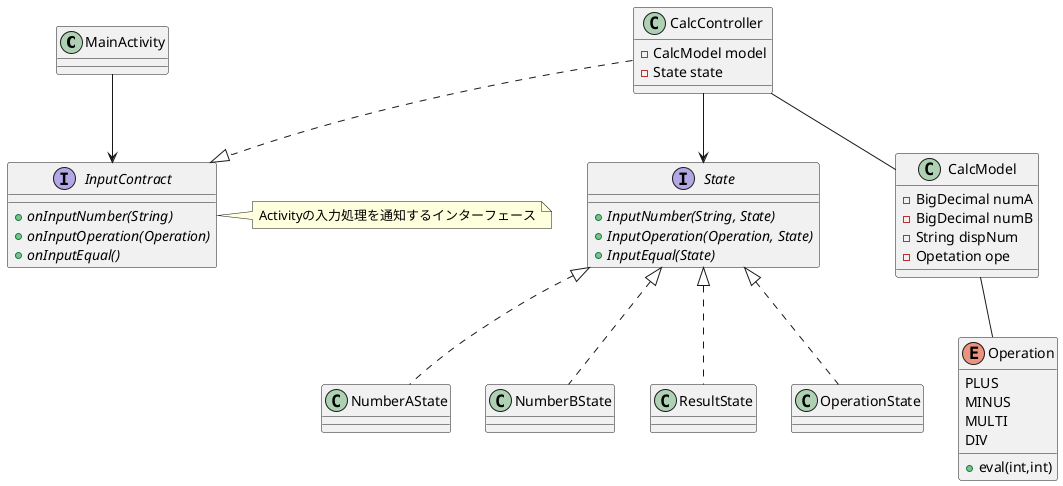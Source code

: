 @startuml
MainActivity --> InputContract
CalcController ..|> InputContract
CalcController --> State
CalcController -- CalcModel

State <|.. NumberAState
State <|.. NumberBState
State <|.. ResultState
State <|.. OperationState

CalcModel -- Operation

class MainActivity{
}

interface InputContract {
  +{abstract} onInputNumber(String)
  +{abstract} onInputOperation(Operation)
  +{abstract} onInputEqual()
}

class CalcController {
  -CalcModel model
  -State state
}


class CalcModel {
  -BigDecimal numA
  -BigDecimal numB
  -String dispNum
  - Opetation ope
}

interface State {
  + {abstract} InputNumber(String, State)
  + {abstract} InputOperation(Operation, State)
  + {abstract} InputEqual(State)
}

class NumberAState {
}

class OperationState {
}

class NumberBState {
}

class ResultState {
}

enum Operation{
  PLUS
  MINUS
  MULTI
  DIV

  +eval(int,int)
}


note right of InputContract
  Activityの入力処理を通知するインターフェース
end note
@enduml
